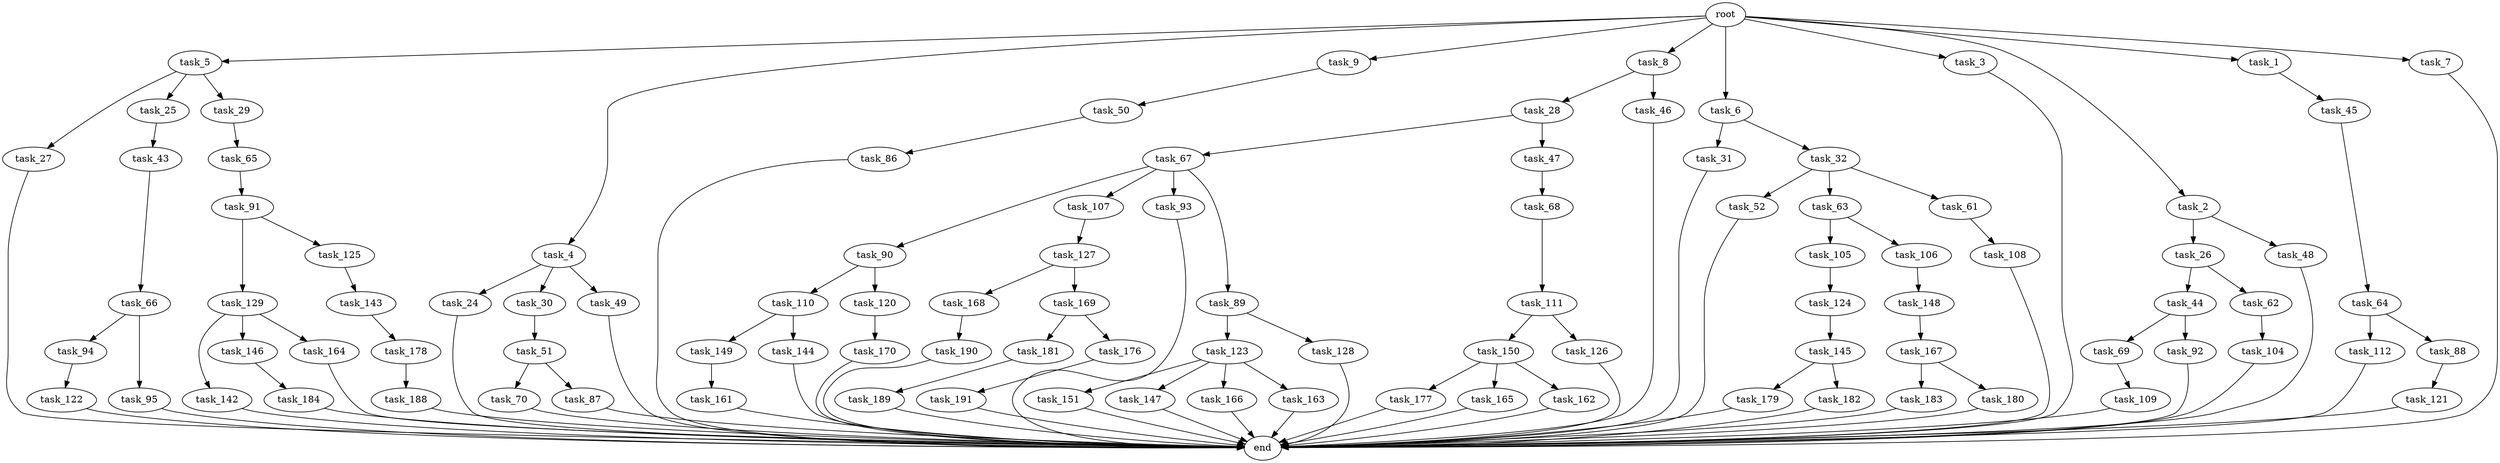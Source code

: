 digraph G {
  task_129 [size="5497558138.880000"];
  task_27 [size="343597383.680000"];
  task_149 [size="5497558138.880000"];
  task_68 [size="2147483648.000000"];
  task_50 [size="1374389534.720000"];
  task_91 [size="8589934592.000000"];
  task_66 [size="1374389534.720000"];
  task_5 [size="10.240000"];
  task_4 [size="10.240000"];
  task_121 [size="5497558138.880000"];
  task_151 [size="773094113.280000"];
  task_112 [size="8589934592.000000"];
  task_147 [size="773094113.280000"];
  task_90 [size="6957847019.520000"];
  task_31 [size="773094113.280000"];
  task_143 [size="8589934592.000000"];
  task_26 [size="4209067950.080000"];
  task_64 [size="8589934592.000000"];
  task_190 [size="8589934592.000000"];
  task_51 [size="1374389534.720000"];
  task_28 [size="2147483648.000000"];
  task_88 [size="8589934592.000000"];
  task_9 [size="10.240000"];
  task_44 [size="5497558138.880000"];
  task_150 [size="8589934592.000000"];
  task_142 [size="8589934592.000000"];
  task_183 [size="5497558138.880000"];
  root [size="0.000000"];
  task_8 [size="10.240000"];
  task_69 [size="2147483648.000000"];
  task_86 [size="773094113.280000"];
  task_167 [size="1374389534.720000"];
  task_179 [size="4209067950.080000"];
  task_181 [size="3092376453.120000"];
  task_166 [size="773094113.280000"];
  task_182 [size="4209067950.080000"];
  task_105 [size="773094113.280000"];
  task_188 [size="773094113.280000"];
  task_52 [size="5497558138.880000"];
  task_24 [size="8589934592.000000"];
  task_180 [size="5497558138.880000"];
  task_168 [size="773094113.280000"];
  task_104 [size="773094113.280000"];
  task_177 [size="343597383.680000"];
  task_106 [size="773094113.280000"];
  task_43 [size="3092376453.120000"];
  task_63 [size="5497558138.880000"];
  task_6 [size="10.240000"];
  task_3 [size="10.240000"];
  task_111 [size="773094113.280000"];
  task_125 [size="5497558138.880000"];
  end [size="0.000000"];
  task_144 [size="5497558138.880000"];
  task_70 [size="8589934592.000000"];
  task_148 [size="2147483648.000000"];
  task_169 [size="773094113.280000"];
  task_176 [size="3092376453.120000"];
  task_62 [size="5497558138.880000"];
  task_170 [size="773094113.280000"];
  task_163 [size="773094113.280000"];
  task_161 [size="8589934592.000000"];
  task_107 [size="6957847019.520000"];
  task_165 [size="343597383.680000"];
  task_30 [size="8589934592.000000"];
  task_48 [size="4209067950.080000"];
  task_108 [size="343597383.680000"];
  task_45 [size="2147483648.000000"];
  task_46 [size="2147483648.000000"];
  task_124 [size="773094113.280000"];
  task_32 [size="773094113.280000"];
  task_145 [size="4209067950.080000"];
  task_94 [size="6957847019.520000"];
  task_162 [size="343597383.680000"];
  task_2 [size="10.240000"];
  task_1 [size="10.240000"];
  task_25 [size="343597383.680000"];
  task_146 [size="8589934592.000000"];
  task_29 [size="343597383.680000"];
  task_123 [size="6957847019.520000"];
  task_87 [size="8589934592.000000"];
  task_109 [size="5497558138.880000"];
  task_184 [size="343597383.680000"];
  task_122 [size="5497558138.880000"];
  task_178 [size="4209067950.080000"];
  task_126 [size="8589934592.000000"];
  task_92 [size="2147483648.000000"];
  task_49 [size="8589934592.000000"];
  task_65 [size="343597383.680000"];
  task_67 [size="8589934592.000000"];
  task_7 [size="10.240000"];
  task_127 [size="343597383.680000"];
  task_189 [size="6957847019.520000"];
  task_128 [size="6957847019.520000"];
  task_110 [size="8589934592.000000"];
  task_120 [size="8589934592.000000"];
  task_47 [size="8589934592.000000"];
  task_191 [size="6957847019.520000"];
  task_93 [size="6957847019.520000"];
  task_89 [size="6957847019.520000"];
  task_61 [size="5497558138.880000"];
  task_95 [size="6957847019.520000"];
  task_164 [size="8589934592.000000"];

  task_129 -> task_146 [size="838860800.000000"];
  task_129 -> task_142 [size="838860800.000000"];
  task_129 -> task_164 [size="838860800.000000"];
  task_27 -> end [size="1.000000"];
  task_149 -> task_161 [size="838860800.000000"];
  task_68 -> task_111 [size="75497472.000000"];
  task_50 -> task_86 [size="75497472.000000"];
  task_91 -> task_129 [size="536870912.000000"];
  task_91 -> task_125 [size="536870912.000000"];
  task_66 -> task_94 [size="679477248.000000"];
  task_66 -> task_95 [size="679477248.000000"];
  task_5 -> task_27 [size="33554432.000000"];
  task_5 -> task_25 [size="33554432.000000"];
  task_5 -> task_29 [size="33554432.000000"];
  task_4 -> task_30 [size="838860800.000000"];
  task_4 -> task_49 [size="838860800.000000"];
  task_4 -> task_24 [size="838860800.000000"];
  task_121 -> end [size="1.000000"];
  task_151 -> end [size="1.000000"];
  task_112 -> end [size="1.000000"];
  task_147 -> end [size="1.000000"];
  task_90 -> task_120 [size="838860800.000000"];
  task_90 -> task_110 [size="838860800.000000"];
  task_31 -> end [size="1.000000"];
  task_143 -> task_178 [size="411041792.000000"];
  task_26 -> task_44 [size="536870912.000000"];
  task_26 -> task_62 [size="536870912.000000"];
  task_64 -> task_112 [size="838860800.000000"];
  task_64 -> task_88 [size="838860800.000000"];
  task_190 -> end [size="1.000000"];
  task_51 -> task_70 [size="838860800.000000"];
  task_51 -> task_87 [size="838860800.000000"];
  task_28 -> task_47 [size="838860800.000000"];
  task_28 -> task_67 [size="838860800.000000"];
  task_88 -> task_121 [size="536870912.000000"];
  task_9 -> task_50 [size="134217728.000000"];
  task_44 -> task_69 [size="209715200.000000"];
  task_44 -> task_92 [size="209715200.000000"];
  task_150 -> task_177 [size="33554432.000000"];
  task_150 -> task_162 [size="33554432.000000"];
  task_150 -> task_165 [size="33554432.000000"];
  task_142 -> end [size="1.000000"];
  task_183 -> end [size="1.000000"];
  root -> task_8 [size="1.000000"];
  root -> task_2 [size="1.000000"];
  root -> task_5 [size="1.000000"];
  root -> task_4 [size="1.000000"];
  root -> task_9 [size="1.000000"];
  root -> task_1 [size="1.000000"];
  root -> task_7 [size="1.000000"];
  root -> task_6 [size="1.000000"];
  root -> task_3 [size="1.000000"];
  task_8 -> task_46 [size="209715200.000000"];
  task_8 -> task_28 [size="209715200.000000"];
  task_69 -> task_109 [size="536870912.000000"];
  task_86 -> end [size="1.000000"];
  task_167 -> task_183 [size="536870912.000000"];
  task_167 -> task_180 [size="536870912.000000"];
  task_179 -> end [size="1.000000"];
  task_181 -> task_189 [size="679477248.000000"];
  task_166 -> end [size="1.000000"];
  task_182 -> end [size="1.000000"];
  task_105 -> task_124 [size="75497472.000000"];
  task_188 -> end [size="1.000000"];
  task_52 -> end [size="1.000000"];
  task_24 -> end [size="1.000000"];
  task_180 -> end [size="1.000000"];
  task_168 -> task_190 [size="838860800.000000"];
  task_104 -> end [size="1.000000"];
  task_177 -> end [size="1.000000"];
  task_106 -> task_148 [size="209715200.000000"];
  task_43 -> task_66 [size="134217728.000000"];
  task_63 -> task_106 [size="75497472.000000"];
  task_63 -> task_105 [size="75497472.000000"];
  task_6 -> task_31 [size="75497472.000000"];
  task_6 -> task_32 [size="75497472.000000"];
  task_3 -> end [size="1.000000"];
  task_111 -> task_150 [size="838860800.000000"];
  task_111 -> task_126 [size="838860800.000000"];
  task_125 -> task_143 [size="838860800.000000"];
  task_144 -> end [size="1.000000"];
  task_70 -> end [size="1.000000"];
  task_148 -> task_167 [size="134217728.000000"];
  task_169 -> task_176 [size="301989888.000000"];
  task_169 -> task_181 [size="301989888.000000"];
  task_176 -> task_191 [size="679477248.000000"];
  task_62 -> task_104 [size="75497472.000000"];
  task_170 -> end [size="1.000000"];
  task_163 -> end [size="1.000000"];
  task_161 -> end [size="1.000000"];
  task_107 -> task_127 [size="33554432.000000"];
  task_165 -> end [size="1.000000"];
  task_30 -> task_51 [size="134217728.000000"];
  task_48 -> end [size="1.000000"];
  task_108 -> end [size="1.000000"];
  task_45 -> task_64 [size="838860800.000000"];
  task_46 -> end [size="1.000000"];
  task_124 -> task_145 [size="411041792.000000"];
  task_32 -> task_61 [size="536870912.000000"];
  task_32 -> task_52 [size="536870912.000000"];
  task_32 -> task_63 [size="536870912.000000"];
  task_145 -> task_182 [size="411041792.000000"];
  task_145 -> task_179 [size="411041792.000000"];
  task_94 -> task_122 [size="536870912.000000"];
  task_162 -> end [size="1.000000"];
  task_2 -> task_26 [size="411041792.000000"];
  task_2 -> task_48 [size="411041792.000000"];
  task_1 -> task_45 [size="209715200.000000"];
  task_25 -> task_43 [size="301989888.000000"];
  task_146 -> task_184 [size="33554432.000000"];
  task_29 -> task_65 [size="33554432.000000"];
  task_123 -> task_151 [size="75497472.000000"];
  task_123 -> task_163 [size="75497472.000000"];
  task_123 -> task_147 [size="75497472.000000"];
  task_123 -> task_166 [size="75497472.000000"];
  task_87 -> end [size="1.000000"];
  task_109 -> end [size="1.000000"];
  task_184 -> end [size="1.000000"];
  task_122 -> end [size="1.000000"];
  task_178 -> task_188 [size="75497472.000000"];
  task_126 -> end [size="1.000000"];
  task_92 -> end [size="1.000000"];
  task_49 -> end [size="1.000000"];
  task_65 -> task_91 [size="838860800.000000"];
  task_67 -> task_90 [size="679477248.000000"];
  task_67 -> task_93 [size="679477248.000000"];
  task_67 -> task_107 [size="679477248.000000"];
  task_67 -> task_89 [size="679477248.000000"];
  task_7 -> end [size="1.000000"];
  task_127 -> task_169 [size="75497472.000000"];
  task_127 -> task_168 [size="75497472.000000"];
  task_189 -> end [size="1.000000"];
  task_128 -> end [size="1.000000"];
  task_110 -> task_149 [size="536870912.000000"];
  task_110 -> task_144 [size="536870912.000000"];
  task_120 -> task_170 [size="75497472.000000"];
  task_47 -> task_68 [size="209715200.000000"];
  task_191 -> end [size="1.000000"];
  task_93 -> end [size="1.000000"];
  task_89 -> task_123 [size="679477248.000000"];
  task_89 -> task_128 [size="679477248.000000"];
  task_61 -> task_108 [size="33554432.000000"];
  task_95 -> end [size="1.000000"];
  task_164 -> end [size="1.000000"];
}
